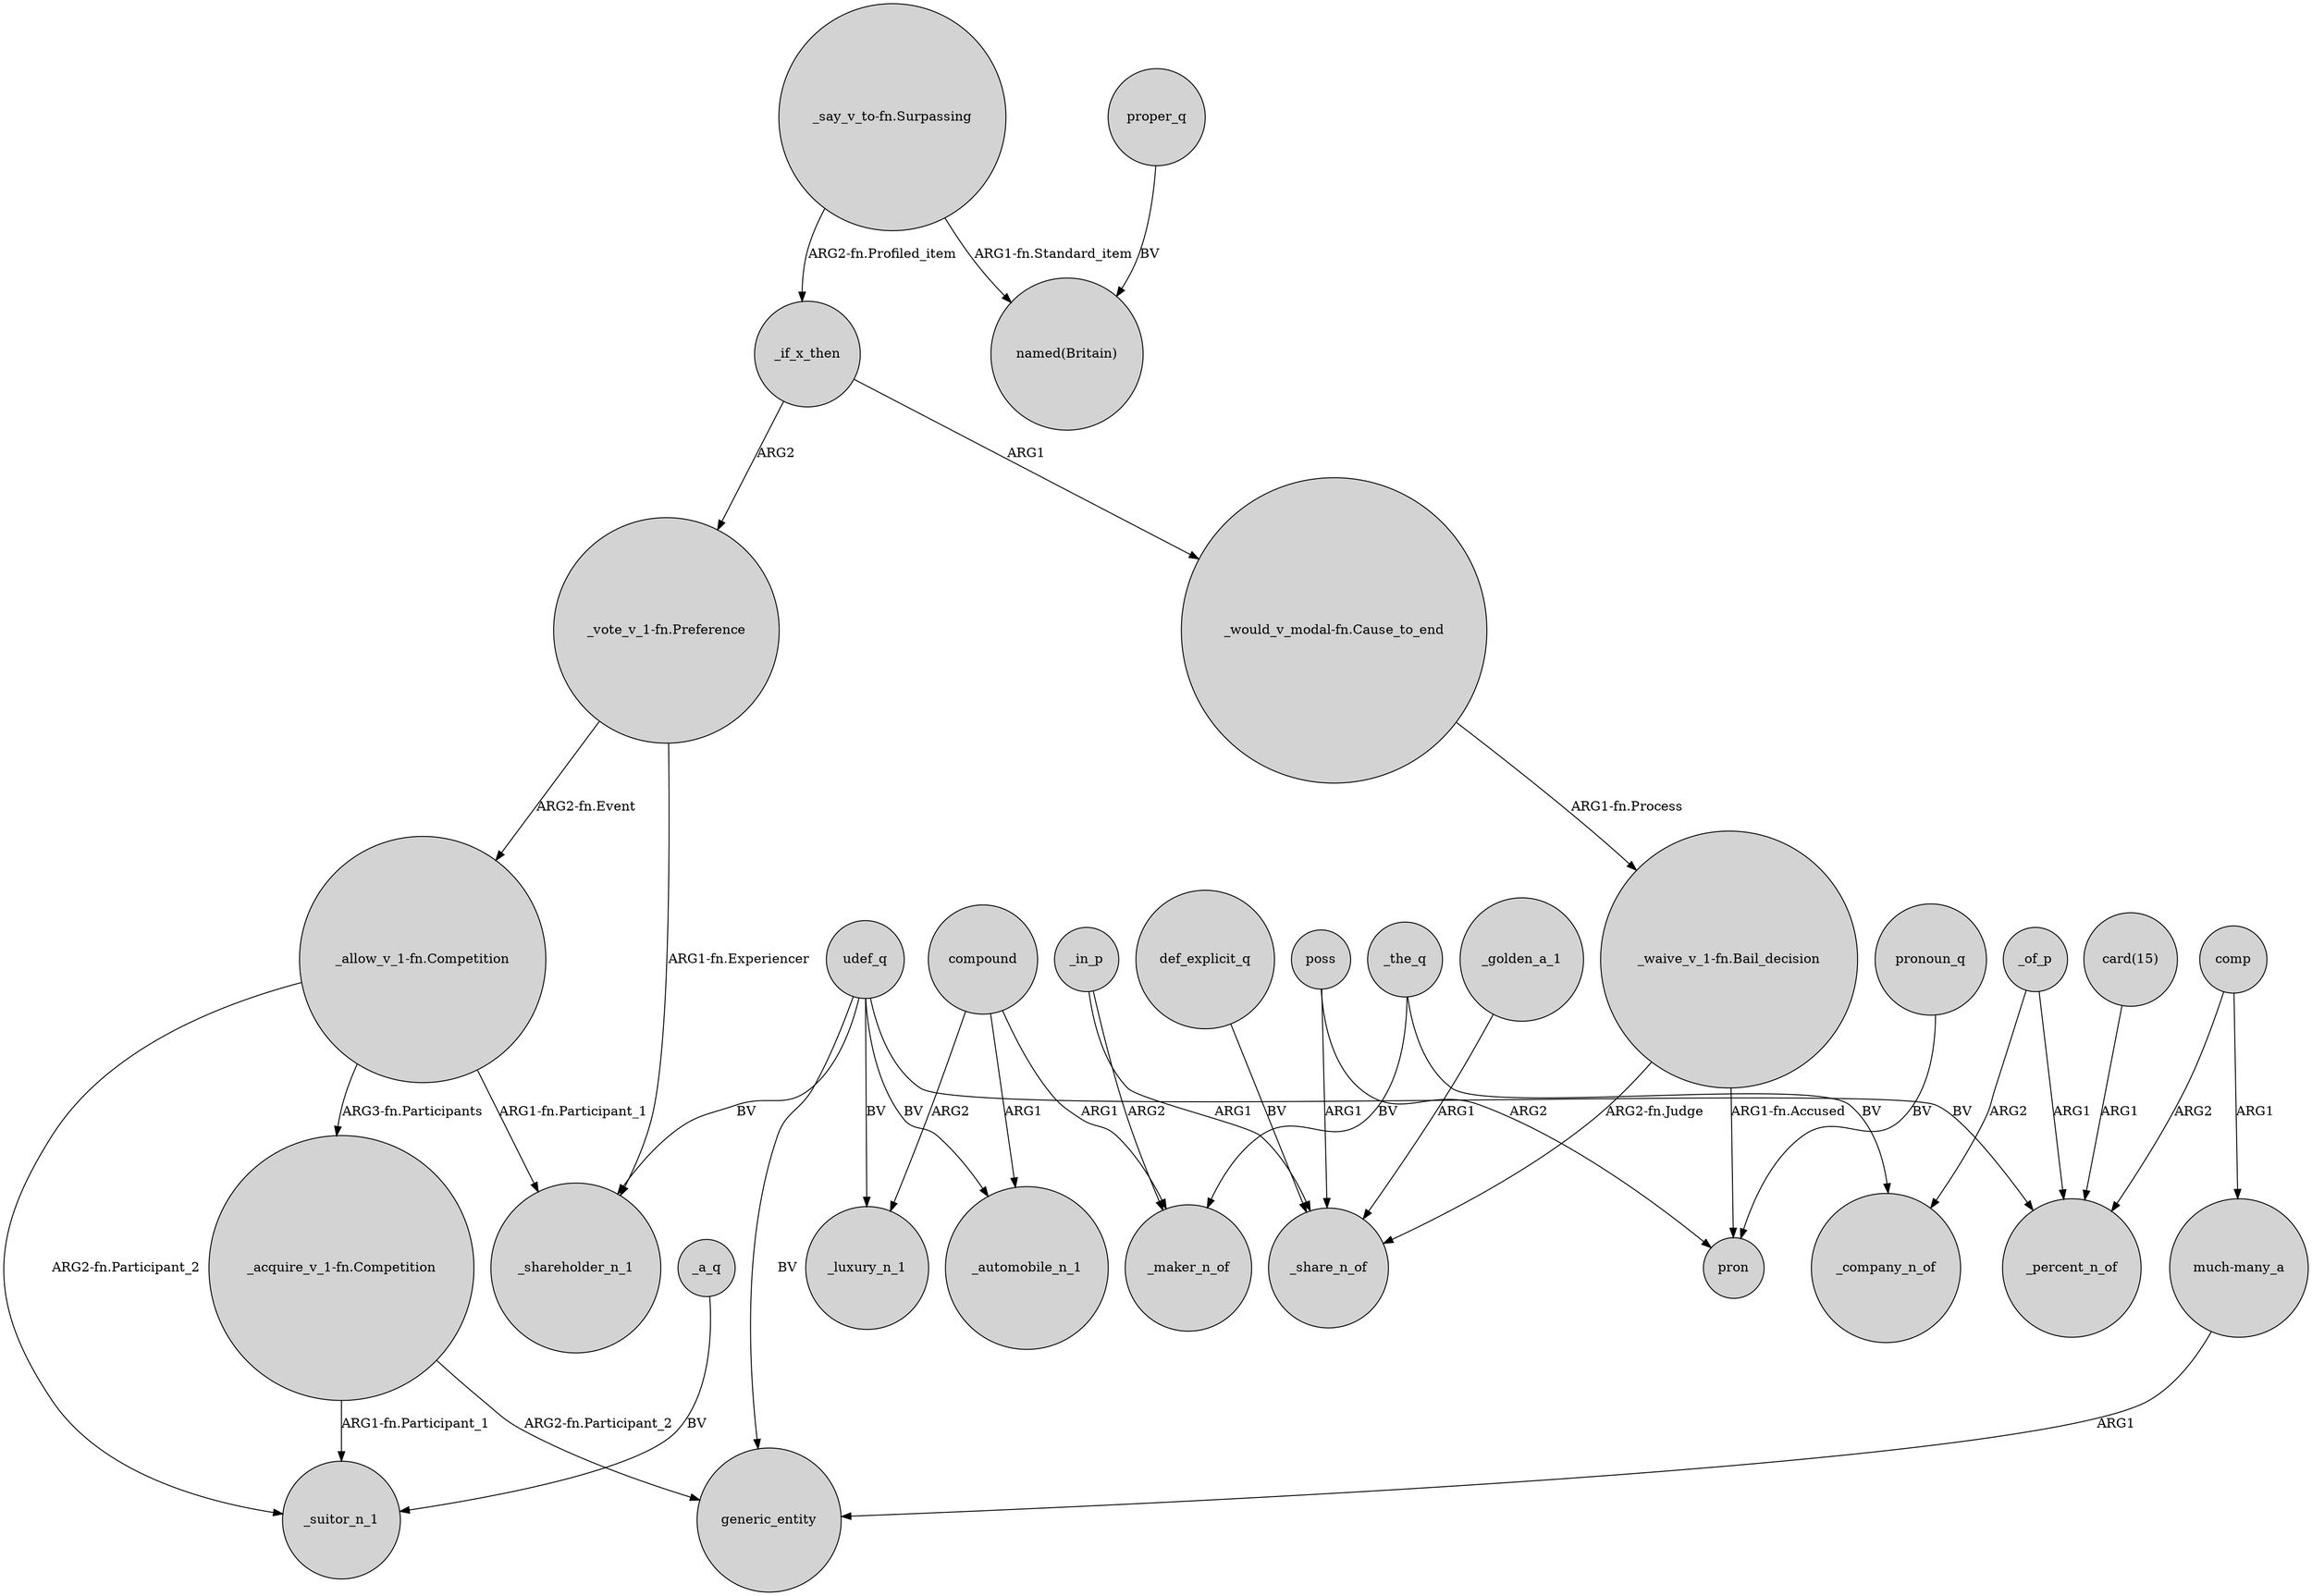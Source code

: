 digraph {
	node [shape=circle style=filled]
	"_allow_v_1-fn.Competition" -> "_acquire_v_1-fn.Competition" [label="ARG3-fn.Participants"]
	_in_p -> _share_n_of [label=ARG1]
	udef_q -> _shareholder_n_1 [label=BV]
	compound -> _luxury_n_1 [label=ARG2]
	"_vote_v_1-fn.Preference" -> "_allow_v_1-fn.Competition" [label="ARG2-fn.Event"]
	def_explicit_q -> _share_n_of [label=BV]
	udef_q -> _luxury_n_1 [label=BV]
	"_allow_v_1-fn.Competition" -> _shareholder_n_1 [label="ARG1-fn.Participant_1"]
	compound -> _automobile_n_1 [label=ARG1]
	_of_p -> _percent_n_of [label=ARG1]
	udef_q -> generic_entity [label=BV]
	udef_q -> _automobile_n_1 [label=BV]
	"_waive_v_1-fn.Bail_decision" -> _share_n_of [label="ARG2-fn.Judge"]
	"_waive_v_1-fn.Bail_decision" -> pron [label="ARG1-fn.Accused"]
	"_say_v_to-fn.Surpassing" -> "named(Britain)" [label="ARG1-fn.Standard_item"]
	_in_p -> _maker_n_of [label=ARG2]
	pronoun_q -> pron [label=BV]
	"_allow_v_1-fn.Competition" -> _suitor_n_1 [label="ARG2-fn.Participant_2"]
	poss -> pron [label=ARG2]
	comp -> "much-many_a" [label=ARG1]
	udef_q -> _percent_n_of [label=BV]
	"much-many_a" -> generic_entity [label=ARG1]
	_golden_a_1 -> _share_n_of [label=ARG1]
	poss -> _share_n_of [label=ARG1]
	proper_q -> "named(Britain)" [label=BV]
	"_acquire_v_1-fn.Competition" -> _suitor_n_1 [label="ARG1-fn.Participant_1"]
	"card(15)" -> _percent_n_of [label=ARG1]
	"_say_v_to-fn.Surpassing" -> _if_x_then [label="ARG2-fn.Profiled_item"]
	"_acquire_v_1-fn.Competition" -> generic_entity [label="ARG2-fn.Participant_2"]
	_of_p -> _company_n_of [label=ARG2]
	compound -> _maker_n_of [label=ARG1]
	_the_q -> _maker_n_of [label=BV]
	_if_x_then -> "_vote_v_1-fn.Preference" [label=ARG2]
	"_vote_v_1-fn.Preference" -> _shareholder_n_1 [label="ARG1-fn.Experiencer"]
	_the_q -> _company_n_of [label=BV]
	_a_q -> _suitor_n_1 [label=BV]
	"_would_v_modal-fn.Cause_to_end" -> "_waive_v_1-fn.Bail_decision" [label="ARG1-fn.Process"]
	_if_x_then -> "_would_v_modal-fn.Cause_to_end" [label=ARG1]
	comp -> _percent_n_of [label=ARG2]
}
